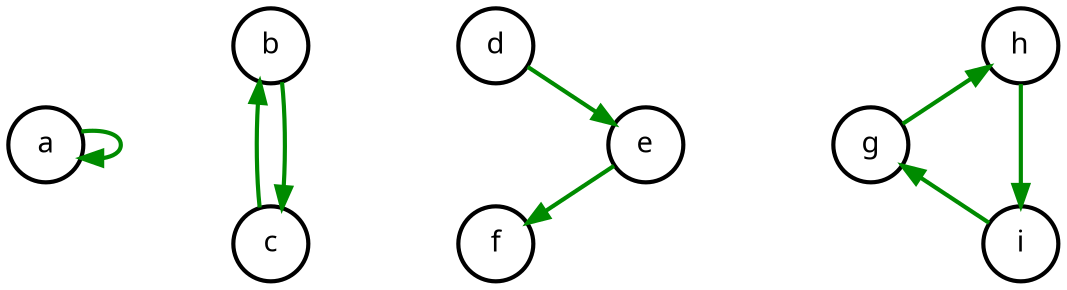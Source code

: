 # Sketchy drawing from https://sketchviz.com/new

digraph G {
    graph [
        fontname = "Handlee";
        layout = "neato";
    ];
    node [
        fontname = "Handlee"
        shape=circle
        penwidth=2
    ];
    edge [
        penwidth=2
        color = "green4"
    ]

    bgcolor=transparent;

    a [pos="0,0!"];
    b [pos="1.5,0.66!"]
    c [pos="1.5,-0.66!"]
    d [pos="3,0.66!"];
    e [pos="4,0!"];
    f [pos="3,-0.66!"];
    g [pos="5.5,0!"]
    h [pos="6.5,0.66!"]
    i [pos="6.5,-0.66!"]

    a -> a
    b -> c -> b
    d -> e -> f
    g -> h -> i -> g
    
}
